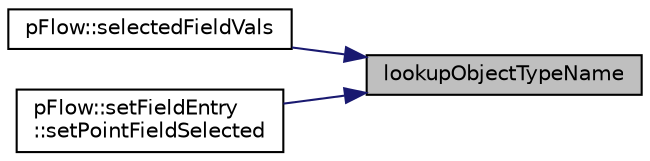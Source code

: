 digraph "lookupObjectTypeName"
{
 // LATEX_PDF_SIZE
  edge [fontname="Helvetica",fontsize="10",labelfontname="Helvetica",labelfontsize="10"];
  node [fontname="Helvetica",fontsize="10",shape=record];
  rankdir="RL";
  Node1 [label="lookupObjectTypeName",height=0.2,width=0.4,color="black", fillcolor="grey75", style="filled", fontcolor="black",tooltip=" "];
  Node1 -> Node2 [dir="back",color="midnightblue",fontsize="10",style="solid",fontname="Helvetica"];
  Node2 [label="pFlow::selectedFieldVals",height=0.2,width=0.4,color="black", fillcolor="white", style="filled",URL="$namespacepFlow.html#ab992eb0568686e6f77238116f22983a8",tooltip=" "];
  Node1 -> Node3 [dir="back",color="midnightblue",fontsize="10",style="solid",fontname="Helvetica"];
  Node3 [label="pFlow::setFieldEntry\l::setPointFieldSelected",height=0.2,width=0.4,color="black", fillcolor="white", style="filled",URL="$classpFlow_1_1setFieldEntry.html#a75afadc3766c1cd2ef9a6086ecc8fbff",tooltip=" "];
}
